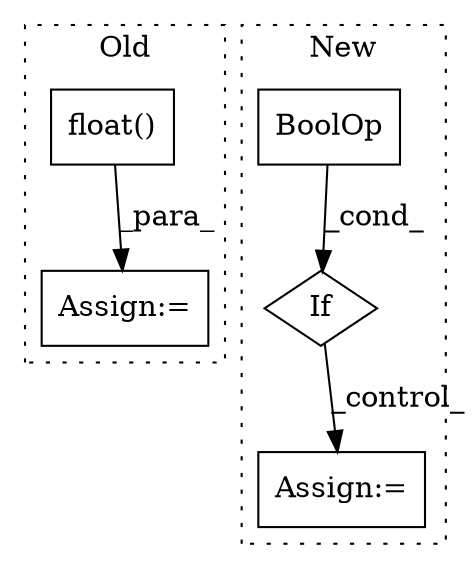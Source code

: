 digraph G {
subgraph cluster0 {
1 [label="float()" a="75" s="7655" l="38" shape="box"];
5 [label="Assign:=" a="68" s="7652" l="3" shape="box"];
label = "Old";
style="dotted";
}
subgraph cluster1 {
2 [label="BoolOp" a="72" s="7888" l="51" shape="box"];
3 [label="If" a="96" s="7885" l="3" shape="diamond"];
4 [label="Assign:=" a="68" s="8111" l="3" shape="box"];
label = "New";
style="dotted";
}
1 -> 5 [label="_para_"];
2 -> 3 [label="_cond_"];
3 -> 4 [label="_control_"];
}